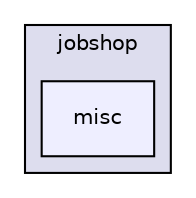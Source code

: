 digraph "/home/asuglia/Python/tes/jobshop/misc" {
  compound=true
  node [ fontsize="10", fontname="Helvetica"];
  edge [ labelfontsize="10", labelfontname="Helvetica"];
  subgraph clusterdir_01ce514452384cd620dcfea603ec1bf6 {
    graph [ bgcolor="#ddddee", pencolor="black", label="jobshop" fontname="Helvetica", fontsize="10", URL="dir_01ce514452384cd620dcfea603ec1bf6.html"]
  dir_5d873b106b8230ab2bdfb6dab646b57d [shape=box, label="misc", style="filled", fillcolor="#eeeeff", pencolor="black", URL="dir_5d873b106b8230ab2bdfb6dab646b57d.html"];
  }
}
